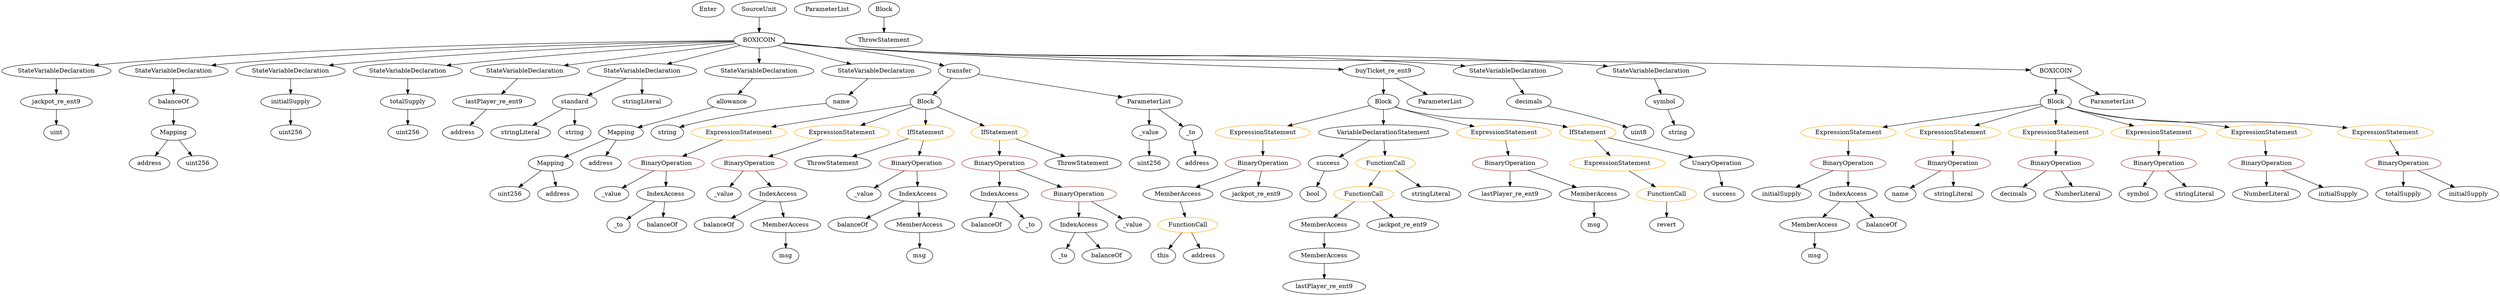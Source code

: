 strict digraph {
	graph [bb="0,0,4852.5,684"];
	node [label="\N"];
	Enter	[height=0.5,
		pos="1326.5,666",
		width=0.83628];
	IndexAccess_Unnamed_3	[color=black,
		height=0.5,
		label=IndexAccess,
		pos="1903.5,234",
		width=1.6402];
	Identifier_balanceOf_3	[color=black,
		height=0.5,
		label=balanceOf,
		pos="1887.5,162",
		width=1.3491];
	IndexAccess_Unnamed_3 -> Identifier_balanceOf_3	[pos="e,1891.4,180.1 1899.5,215.7 1897.8,208.32 1895.8,199.52 1893.9,191.25"];
	Identifier__to_1	[color=black,
		height=0.5,
		label=_to,
		pos="1981.5,162",
		width=0.75];
	IndexAccess_Unnamed_3 -> Identifier__to_1	[pos="e,1965.8,177.02 1921.6,216.76 1932.2,207.17 1945.9,194.91 1957.5,184.52"];
	StateVariableDeclaration_Unnamed_9	[color=black,
		height=0.5,
		label=StateVariableDeclaration,
		pos="101.46,522",
		width=2.8184];
	VariableDeclaration_jackpot_re_ent9	[color=black,
		height=0.5,
		label=jackpot_re_ent9,
		pos="101.46,450",
		width=1.959];
	StateVariableDeclaration_Unnamed_9 -> VariableDeclaration_jackpot_re_ent9	[pos="e,101.46,468.1 101.46,503.7 101.46,496.41 101.46,487.73 101.46,479.54"];
	IndexAccess_Unnamed_2	[color=black,
		height=0.5,
		label=IndexAccess,
		pos="2085.5,162",
		width=1.6402];
	Identifier__to	[color=black,
		height=0.5,
		label=_to,
		pos="2013.5,90",
		width=0.75];
	IndexAccess_Unnamed_2 -> Identifier__to	[pos="e,2028,105.11 2068.4,144.41 2058.8,135.06 2046.6,123.26 2036.2,113.13"];
	Identifier_balanceOf_2	[color=black,
		height=0.5,
		label=balanceOf,
		pos="2107.5,90",
		width=1.3491];
	IndexAccess_Unnamed_2 -> Identifier_balanceOf_2	[pos="e,2102.1,108.1 2090.9,143.7 2093.2,136.24 2096,127.32 2098.7,118.97"];
	BinaryOperation_Unnamed_12	[color=brown,
		height=0.5,
		label=BinaryOperation,
		pos="2417.5,306",
		width=1.9867];
	MemberAccess_Unnamed_6	[color=black,
		height=0.5,
		label=MemberAccess,
		pos="2256.5,234",
		width=1.9174];
	BinaryOperation_Unnamed_12 -> MemberAccess_Unnamed_6	[pos="e,2290.9,249.99 2382.9,289.98 2359,279.6 2327.1,265.7 2301.2,254.47"];
	Identifier_jackpot_re_ent9_1	[color=black,
		height=0.5,
		label=jackpot_re_ent9,
		pos="2414.5,234",
		width=1.959];
	BinaryOperation_Unnamed_12 -> Identifier_jackpot_re_ent9_1	[pos="e,2415.2,252.1 2416.7,287.7 2416.4,280.41 2416,271.73 2415.7,263.54"];
	StateVariableDeclaration_Unnamed_6	[color=black,
		height=0.5,
		label=StateVariableDeclaration,
		pos="322.46,522",
		width=2.8184];
	VariableDeclaration_balanceOf	[color=black,
		height=0.5,
		label=balanceOf,
		pos="322.46,450",
		width=1.3491];
	StateVariableDeclaration_Unnamed_6 -> VariableDeclaration_balanceOf	[pos="e,322.46,468.1 322.46,503.7 322.46,496.41 322.46,487.73 322.46,479.54"];
	StateVariableDeclaration_Unnamed_4	[color=black,
		height=0.5,
		label=StateVariableDeclaration,
		pos="543.46,522",
		width=2.8184];
	VariableDeclaration_initialSupply	[color=black,
		height=0.5,
		label=initialSupply,
		pos="543.46,450",
		width=1.5571];
	StateVariableDeclaration_Unnamed_4 -> VariableDeclaration_initialSupply	[pos="e,543.46,468.1 543.46,503.7 543.46,496.41 543.46,487.73 543.46,479.54"];
	Identifier_lastPlayer_re_ent9_1	[color=black,
		height=0.5,
		label=lastPlayer_re_ent9,
		pos="2915.5,234",
		width=2.1808];
	ElementaryTypeName_string_1	[color=black,
		height=0.5,
		label=string,
		pos="1268.5,378",
		width=0.864];
	BinaryOperation_Unnamed_9	[color=brown,
		height=0.5,
		label=BinaryOperation,
		pos="1418.5,306",
		width=1.9867];
	Identifier__value_2	[color=black,
		height=0.5,
		label=_value,
		pos="1360.5,234",
		width=0.96103];
	BinaryOperation_Unnamed_9 -> Identifier__value_2	[pos="e,1373.6,250.83 1404.4,288.05 1397.3,279.47 1388.5,268.89 1380.7,259.44"];
	IndexAccess_Unnamed_4	[color=black,
		height=0.5,
		label=IndexAccess,
		pos="1472.5,234",
		width=1.6402];
	BinaryOperation_Unnamed_9 -> IndexAccess_Unnamed_4	[pos="e,1459.5,251.79 1431.5,288.05 1437.8,279.89 1445.5,269.91 1452.5,260.82"];
	SourceUnit_Unnamed	[color=black,
		height=0.5,
		label=SourceUnit,
		pos="1427.5,666",
		width=1.46];
	ContractDefinition_BOXICOIN	[color=black,
		height=0.5,
		label=BOXICOIN,
		pos="1427.5,594",
		width=1.5571];
	SourceUnit_Unnamed -> ContractDefinition_BOXICOIN	[pos="e,1427.5,612.1 1427.5,647.7 1427.5,640.41 1427.5,631.73 1427.5,623.54"];
	BinaryOperation_Unnamed_1	[color=brown,
		height=0.5,
		label=BinaryOperation,
		pos="3795.5,306",
		width=1.9867];
	Identifier_name	[color=black,
		height=0.5,
		label=name,
		pos="3696.5,234",
		width=0.83628];
	BinaryOperation_Unnamed_1 -> Identifier_name	[pos="e,3715.2,248.26 3772.3,288.59 3758,278.51 3739.7,265.54 3724.6,254.88"];
	stringLiteral_Unnamed_2	[color=black,
		height=0.5,
		label=stringLiteral,
		pos="3798.5,234",
		width=1.5016];
	BinaryOperation_Unnamed_1 -> stringLiteral_Unnamed_2	[pos="e,3797.7,252.1 3796.2,287.7 3796.5,280.41 3796.9,271.73 3797.2,263.54"];
	ThrowStatement_Unnamed	[color=black,
		height=0.5,
		label=ThrowStatement,
		pos="1580.5,306",
		width=2.0006];
	ExpressionStatement_Unnamed_10	[color=orange,
		height=0.5,
		label=ExpressionStatement,
		pos="2417.5,378",
		width=2.458];
	ExpressionStatement_Unnamed_10 -> BinaryOperation_Unnamed_12	[pos="e,2417.5,324.1 2417.5,359.7 2417.5,352.41 2417.5,343.73 2417.5,335.54"];
	Identifier__value	[color=black,
		height=0.5,
		label=_value,
		pos="1636.5,234",
		width=0.96103];
	Identifier_initialSupply_1	[color=black,
		height=0.5,
		label=initialSupply,
		pos="3456.5,234",
		width=1.5571];
	VariableDeclaration_totalSupply	[color=black,
		height=0.5,
		label=totalSupply,
		pos="764.46,450",
		width=1.4739];
	ElementaryTypeName_uint256_1	[color=black,
		height=0.5,
		label=uint256,
		pos="764.46,378",
		width=1.0442];
	VariableDeclaration_totalSupply -> ElementaryTypeName_uint256_1	[pos="e,764.46,396.1 764.46,431.7 764.46,424.41 764.46,415.73 764.46,407.54"];
	Mapping_Unnamed	[color=black,
		height=0.5,
		label=Mapping,
		pos="322.46,378",
		width=1.2105];
	VariableDeclaration_balanceOf -> Mapping_Unnamed	[pos="e,322.46,396.1 322.46,431.7 322.46,424.41 322.46,415.73 322.46,407.54"];
	IndexAccess_Unnamed_1	[color=black,
		height=0.5,
		label=IndexAccess,
		pos="1748.5,234",
		width=1.6402];
	Identifier_balanceOf_1	[color=black,
		height=0.5,
		label=balanceOf,
		pos="1615.5,162",
		width=1.3491];
	IndexAccess_Unnamed_1 -> Identifier_balanceOf_1	[pos="e,1642.6,177.27 1719.9,217.98 1700.3,207.63 1673.9,193.76 1652.6,182.54"];
	MemberAccess_Unnamed_1	[color=black,
		height=0.5,
		label=MemberAccess,
		pos="1751.5,162",
		width=1.9174];
	IndexAccess_Unnamed_1 -> MemberAccess_Unnamed_1	[pos="e,1750.7,180.1 1749.2,215.7 1749.5,208.41 1749.9,199.73 1750.2,191.54"];
	StateVariableDeclaration_Unnamed_5	[color=black,
		height=0.5,
		label=StateVariableDeclaration,
		pos="764.46,522",
		width=2.8184];
	StateVariableDeclaration_Unnamed_5 -> VariableDeclaration_totalSupply	[pos="e,764.46,468.1 764.46,503.7 764.46,496.41 764.46,487.73 764.46,479.54"];
	ExpressionStatement_Unnamed_4	[color=orange,
		height=0.5,
		label=ExpressionStatement,
		pos="3596.5,378",
		width=2.458];
	BinaryOperation_Unnamed_4	[color=brown,
		height=0.5,
		label=BinaryOperation,
		pos="3589.5,306",
		width=1.9867];
	ExpressionStatement_Unnamed_4 -> BinaryOperation_Unnamed_4	[pos="e,3591.2,324.1 3594.7,359.7 3594,352.41 3593.1,343.73 3592.3,335.54"];
	BinaryOperation_Unnamed	[color=brown,
		height=0.5,
		label=BinaryOperation,
		pos="4404.5,306",
		width=1.9867];
	NumberLiteral_Unnamed	[color=black,
		height=0.5,
		label=NumberLiteral,
		pos="4404.5,234",
		width=1.765];
	BinaryOperation_Unnamed -> NumberLiteral_Unnamed	[pos="e,4404.5,252.1 4404.5,287.7 4404.5,280.41 4404.5,271.73 4404.5,263.54"];
	Identifier_initialSupply	[color=black,
		height=0.5,
		label=initialSupply,
		pos="4542.5,234",
		width=1.5571];
	BinaryOperation_Unnamed -> Identifier_initialSupply	[pos="e,4513.3,249.77 4435.1,289.46 4455.2,279.29 4481.6,265.89 4503.2,254.93"];
	BinaryOperation_Unnamed_2	[color=brown,
		height=0.5,
		label=BinaryOperation,
		pos="3990.5,306",
		width=1.9867];
	Identifier_decimals	[color=black,
		height=0.5,
		label=decimals,
		pos="3913.5,234",
		width=1.1967];
	BinaryOperation_Unnamed_2 -> Identifier_decimals	[pos="e,3930.8,250.75 3972.2,288.41 3962.3,279.41 3949.9,268.15 3939.1,258.29"];
	NumberLiteral_Unnamed_1	[color=black,
		height=0.5,
		label=NumberLiteral,
		pos="4038.5,234",
		width=1.765];
	BinaryOperation_Unnamed_2 -> NumberLiteral_Unnamed_1	[pos="e,4026.9,251.79 4002.1,288.05 4007.6,279.97 4014.4,270.12 4020.6,261.11"];
	ElementaryTypeName_string_2	[color=black,
		height=0.5,
		label=string,
		pos="3207.5,378",
		width=0.864];
	Identifier_this	[color=black,
		height=0.5,
		label=this,
		pos="2265.5,90",
		width=0.75];
	ExpressionStatement_Unnamed_7	[color=orange,
		height=0.5,
		label=ExpressionStatement,
		pos="1406.5,378",
		width=2.458];
	BinaryOperation_Unnamed_10	[color=brown,
		height=0.5,
		label=BinaryOperation,
		pos="1257.5,306",
		width=1.9867];
	ExpressionStatement_Unnamed_7 -> BinaryOperation_Unnamed_10	[pos="e,1290.2,322.38 1372.3,360.94 1350.9,350.89 1323.2,337.87 1300.3,327.14"];
	ExpressionStatement_Unnamed_8	[color=orange,
		height=0.5,
		label=ExpressionStatement,
		pos="3111.5,306",
		width=2.458];
	FunctionCall_Unnamed_2	[color=orange,
		height=0.5,
		label=FunctionCall,
		pos="3226.5,234",
		width=1.6125];
	ExpressionStatement_Unnamed_8 -> FunctionCall_Unnamed_2	[pos="e,3201,250.51 3138.7,288.41 3154.5,278.81 3174.5,266.63 3191.4,256.33"];
	MemberAccess_Unnamed_5	[color=black,
		height=0.5,
		label=MemberAccess,
		pos="3081.5,234",
		width=1.9174];
	Identifier_msg_3	[color=black,
		height=0.5,
		label=msg,
		pos="3081.5,162",
		width=0.75];
	MemberAccess_Unnamed_5 -> Identifier_msg_3	[pos="e,3081.5,180.1 3081.5,215.7 3081.5,208.41 3081.5,199.73 3081.5,191.54"];
	ElementaryTypeName_address_3	[color=black,
		height=0.5,
		label=address,
		pos="2288.5,306",
		width=1.0996];
	Identifier_msg_2	[color=black,
		height=0.5,
		label=msg,
		pos="1479.5,90",
		width=0.75];
	StateVariableDeclaration_Unnamed_8	[color=black,
		height=0.5,
		label=StateVariableDeclaration,
		pos="985.46,522",
		width=2.8184];
	VariableDeclaration_lastPlayer_re_ent9	[color=black,
		height=0.5,
		label=lastPlayer_re_ent9,
		pos="929.46,450",
		width=2.1808];
	StateVariableDeclaration_Unnamed_8 -> VariableDeclaration_lastPlayer_re_ent9	[pos="e,943.15,468.1 971.62,503.7 965.18,495.64 957.38,485.89 950.25,476.98"];
	ExpressionStatement_Unnamed_1	[color=orange,
		height=0.5,
		label=ExpressionStatement,
		pos="3795.5,378",
		width=2.458];
	ExpressionStatement_Unnamed_1 -> BinaryOperation_Unnamed_1	[pos="e,3795.5,324.1 3795.5,359.7 3795.5,352.41 3795.5,343.73 3795.5,335.54"];
	ElementaryTypeName_uint256	[color=black,
		height=0.5,
		label=uint256,
		pos="543.46,378",
		width=1.0442];
	Identifier_msg_1	[color=black,
		height=0.5,
		label=msg,
		pos="1751.5,90",
		width=0.75];
	Identifier__value_1	[color=black,
		height=0.5,
		label=_value,
		pos="2197.5,162",
		width=0.96103];
	ElementaryTypeName_address	[color=black,
		height=0.5,
		label=address,
		pos="275.46,306",
		width=1.0996];
	Mapping_Unnamed -> ElementaryTypeName_address	[pos="e,286.52,323.47 311.32,360.41 305.82,352.22 299.06,342.14 292.89,332.95"];
	ElementaryTypeName_uint256_2	[color=black,
		height=0.5,
		label=uint256,
		pos="370.46,306",
		width=1.0442];
	Mapping_Unnamed -> ElementaryTypeName_uint256_2	[pos="e,359.17,323.47 333.84,360.41 339.46,352.22 346.37,342.14 352.66,332.95"];
	StateVariableDeclaration_Unnamed	[color=black,
		height=0.5,
		label=StateVariableDeclaration,
		pos="1206.5,522",
		width=2.8184];
	VariableDeclaration_standard	[color=black,
		height=0.5,
		label=standard,
		pos="1082.5,450",
		width=1.1828];
	StateVariableDeclaration_Unnamed -> VariableDeclaration_standard	[pos="e,1107,464.88 1177.1,504.41 1159.1,494.25 1135.9,481.18 1117,470.52"];
	stringLiteral_Unnamed_1	[color=black,
		height=0.5,
		label=stringLiteral,
		pos="1206.5,450",
		width=1.5016];
	StateVariableDeclaration_Unnamed -> stringLiteral_Unnamed_1	[pos="e,1206.5,468.1 1206.5,503.7 1206.5,496.41 1206.5,487.73 1206.5,479.54"];
	Parameter__value	[color=black,
		height=0.5,
		label=_value,
		pos="2193.5,378",
		width=0.96103];
	ElementaryTypeName_uint256_4	[color=black,
		height=0.5,
		label=uint256,
		pos="2193.5,306",
		width=1.0442];
	Parameter__value -> ElementaryTypeName_uint256_4	[pos="e,2193.5,324.1 2193.5,359.7 2193.5,352.41 2193.5,343.73 2193.5,335.54"];
	MemberAccess_Unnamed	[color=black,
		height=0.5,
		label=MemberAccess,
		pos="3521.5,162",
		width=1.9174];
	Identifier_msg	[color=black,
		height=0.5,
		label=msg,
		pos="3521.5,90",
		width=0.75];
	MemberAccess_Unnamed -> Identifier_msg	[pos="e,3521.5,108.1 3521.5,143.7 3521.5,136.41 3521.5,127.73 3521.5,119.54"];
	Mapping_Unnamed_2	[color=black,
		height=0.5,
		label=Mapping,
		pos="1027.5,306",
		width=1.2105];
	ElementaryTypeName_uint256_3	[color=black,
		height=0.5,
		label=uint256,
		pos="938.46,234",
		width=1.0442];
	Mapping_Unnamed_2 -> ElementaryTypeName_uint256_3	[pos="e,957.25,249.77 1007.7,289.46 995.48,279.84 979.59,267.34 966.11,256.75"];
	ElementaryTypeName_address_2	[color=black,
		height=0.5,
		label=address,
		pos="1033.5,234",
		width=1.0996];
	Mapping_Unnamed_2 -> ElementaryTypeName_address_2	[pos="e,1032,252.1 1028.9,287.7 1029.6,280.41 1030.3,271.73 1031,263.54"];
	Identifier__value_3	[color=black,
		height=0.5,
		label=_value,
		pos="1132.5,234",
		width=0.96103];
	BinaryOperation_Unnamed_10 -> Identifier__value_3	[pos="e,1155.3,247.78 1229.1,289.12 1210.1,278.47 1185,264.41 1165.1,253.3"];
	IndexAccess_Unnamed_5	[color=black,
		height=0.5,
		label=IndexAccess,
		pos="1244.5,234",
		width=1.6402];
	BinaryOperation_Unnamed_10 -> IndexAccess_Unnamed_5	[pos="e,1247.6,252.1 1254.2,287.7 1252.9,280.32 1251.2,271.52 1249.7,263.25"];
	Identifier_balanceOf_4	[color=black,
		height=0.5,
		label=balanceOf,
		pos="1343.5,162",
		width=1.3491];
	BinaryOperation_Unnamed_7	[color=brown,
		height=0.5,
		label=BinaryOperation,
		pos="1903.5,306",
		width=1.9867];
	BinaryOperation_Unnamed_7 -> IndexAccess_Unnamed_3	[pos="e,1903.5,252.1 1903.5,287.7 1903.5,280.41 1903.5,271.73 1903.5,263.54"];
	BinaryOperation_Unnamed_8	[color=brown,
		height=0.5,
		label=BinaryOperation,
		pos="2085.5,234",
		width=1.9867];
	BinaryOperation_Unnamed_7 -> BinaryOperation_Unnamed_8	[pos="e,2047.4,249.65 1941.6,290.33 1969.3,279.69 2006.9,265.21 2036.8,253.73"];
	Identifier_totalSupply	[color=black,
		height=0.5,
		label=totalSupply,
		pos="4669.5,234",
		width=1.4739];
	ParameterList_Unnamed_3	[color=black,
		height=0.5,
		label=ParameterList,
		pos="1559.5,666",
		width=1.7095];
	IndexAccess_Unnamed_4 -> Identifier_balanceOf_4	[pos="e,1370.1,177.44 1444.5,217.81 1425.6,207.56 1400.5,193.93 1380,182.82"];
	MemberAccess_Unnamed_2	[color=black,
		height=0.5,
		label=MemberAccess,
		pos="1479.5,162",
		width=1.9174];
	IndexAccess_Unnamed_4 -> MemberAccess_Unnamed_2	[pos="e,1477.8,180.1 1474.2,215.7 1474.9,208.41 1475.8,199.73 1476.6,191.54"];
	Identifier_symbol	[color=black,
		height=0.5,
		label=symbol,
		pos="4158.5,234",
		width=1.0581];
	Identifier__to_2	[color=black,
		height=0.5,
		label=_to,
		pos="1134.5,162",
		width=0.75];
	IndexAccess_Unnamed_5 -> Identifier__to_2	[pos="e,1153.6,175.18 1219.8,217.29 1202.9,206.54 1180.5,192.27 1162.8,181.05"];
	Identifier_balanceOf_5	[color=black,
		height=0.5,
		label=balanceOf,
		pos="1228.5,162",
		width=1.3491];
	IndexAccess_Unnamed_5 -> Identifier_balanceOf_5	[pos="e,1232.4,180.1 1240.5,215.7 1238.8,208.32 1236.8,199.52 1234.9,191.25"];
	Block_Unnamed	[color=black,
		height=0.5,
		label=Block,
		pos="3990.5,450",
		width=0.90558];
	Block_Unnamed -> ExpressionStatement_Unnamed_4	[pos="e,3661.6,390.57 3959.5,443.51 3898.3,432.62 3759.9,408.03 3672.8,392.55"];
	Block_Unnamed -> ExpressionStatement_Unnamed_1	[pos="e,3837.9,394.24 3963.8,439.41 3934.2,428.81 3885.9,411.47 3848.6,398.08"];
	ExpressionStatement_Unnamed_2	[color=orange,
		height=0.5,
		label=ExpressionStatement,
		pos="3990.5,378",
		width=2.458];
	Block_Unnamed -> ExpressionStatement_Unnamed_2	[pos="e,3990.5,396.1 3990.5,431.7 3990.5,424.41 3990.5,415.73 3990.5,407.54"];
	ExpressionStatement_Unnamed_3	[color=orange,
		height=0.5,
		label=ExpressionStatement,
		pos="4185.5,378",
		width=2.458];
	Block_Unnamed -> ExpressionStatement_Unnamed_3	[pos="e,4140.1,393.81 4015.5,438.32 4020.8,436.17 4026.3,433.97 4031.5,432 4063.6,419.83 4099.9,407.27 4129.2,397.44"];
	ExpressionStatement_Unnamed	[color=orange,
		height=0.5,
		label=ExpressionStatement,
		pos="4394.5,378",
		width=2.458];
	Block_Unnamed -> ExpressionStatement_Unnamed	[pos="e,4325.5,389.56 4014.8,437.73 4020.2,435.57 4026,433.51 4031.5,432 4140.1,402.18 4171,412.46 4282.5,396 4292.8,394.48 4303.6,392.85 \
4314.4,391.24"];
	ExpressionStatement_Unnamed_5	[color=orange,
		height=0.5,
		label=ExpressionStatement,
		pos="4629.5,378",
		width=2.458];
	Block_Unnamed -> ExpressionStatement_Unnamed_5	[pos="e,4556.8,388.56 4014.8,437.46 4020.2,435.31 4025.9,433.33 4031.5,432 4230.9,384.14 4287.4,416.54 4491.5,396 4509,394.24 4527.7,392.1 \
4545.6,389.94"];
	VariableDeclaration_decimals	[color=black,
		height=0.5,
		label=decimals,
		pos="2962.5,450",
		width=1.1967];
	ElementaryTypeName_uint8	[color=black,
		height=0.5,
		label=uint8,
		pos="3129.5,378",
		width=0.7947];
	VariableDeclaration_decimals -> ElementaryTypeName_uint8	[pos="e,3106.6,389.36 2992.8,436.84 3019,426.26 3057.9,410.41 3091.5,396 3093,395.34 3094.6,394.66 3096.1,393.97"];
	ElementaryTypeName_address_4	[color=black,
		height=0.5,
		label=address,
		pos="867.46,378",
		width=1.0996];
	FunctionCall_Unnamed_3	[color=orange,
		height=0.5,
		label=FunctionCall,
		pos="2308.5,162",
		width=1.6125];
	MemberAccess_Unnamed_6 -> FunctionCall_Unnamed_3	[pos="e,2296,179.79 2269.1,216.05 2275.1,207.89 2282.5,197.91 2289.3,188.82"];
	IndexAccess_Unnamed	[color=black,
		height=0.5,
		label=IndexAccess,
		pos="3589.5,234",
		width=1.6402];
	IndexAccess_Unnamed -> MemberAccess_Unnamed	[pos="e,3537.9,179.96 3573.3,216.41 3565.2,207.99 3555.1,197.58 3545.9,188.2"];
	Identifier_balanceOf	[color=black,
		height=0.5,
		label=balanceOf,
		pos="3657.5,162",
		width=1.3491];
	IndexAccess_Unnamed -> Identifier_balanceOf	[pos="e,3641.5,179.47 3605.6,216.41 3614,207.78 3624.4,197.06 3633.7,187.5"];
	ExpressionStatement_Unnamed_6	[color=orange,
		height=0.5,
		label=ExpressionStatement,
		pos="1601.5,378",
		width=2.458];
	ExpressionStatement_Unnamed_6 -> BinaryOperation_Unnamed_9	[pos="e,1456.7,321.61 1561.3,361.64 1533.6,351.03 1496.5,336.86 1467.1,325.61"];
	VariableDeclaration_allowance	[color=black,
		height=0.5,
		label=allowance,
		pos="1376.5,450",
		width=1.3076];
	Mapping_Unnamed_1	[color=black,
		height=0.5,
		label=Mapping,
		pos="1175.5,378",
		width=1.2105];
	VariableDeclaration_allowance -> Mapping_Unnamed_1	[pos="e,1208.1,390.35 1342.4,437.13 1308.2,425.23 1255.5,406.89 1218.5,394"];
	Mapping_Unnamed_1 -> Mapping_Unnamed_2	[pos="e,1055.4,320.23 1147.6,363.83 1124.4,352.87 1091.2,337.14 1065.5,325.01"];
	ElementaryTypeName_address_1	[color=black,
		height=0.5,
		label=address,
		pos="1128.5,306",
		width=1.0996];
	Mapping_Unnamed_1 -> ElementaryTypeName_address_1	[pos="e,1139.5,323.47 1164.3,360.41 1158.8,352.22 1152.1,342.14 1145.9,332.95"];
	Identifier_revert	[color=black,
		height=0.5,
		label=revert,
		pos="3226.5,162",
		width=0.87786];
	FunctionCall_Unnamed_2 -> Identifier_revert	[pos="e,3226.5,180.1 3226.5,215.7 3226.5,208.41 3226.5,199.73 3226.5,191.54"];
	ElementaryTypeName_uint	[color=black,
		height=0.5,
		label=uint,
		pos="101.46,378",
		width=0.75];
	VariableDeclaration_jackpot_re_ent9 -> ElementaryTypeName_uint	[pos="e,101.46,396.1 101.46,431.7 101.46,424.41 101.46,415.73 101.46,407.54"];
	Block_Unnamed_2	[color=black,
		height=0.5,
		label=Block,
		pos="2643.5,450",
		width=0.90558];
	Block_Unnamed_2 -> ExpressionStatement_Unnamed_10	[pos="e,2464.7,393.64 2615.8,440.42 2581,429.66 2520.6,410.94 2475.5,396.98"];
	VariableDeclarationStatement_Unnamed	[color=black,
		height=0.5,
		label=VariableDeclarationStatement,
		pos="2643.5,378",
		width=3.3174];
	Block_Unnamed_2 -> VariableDeclarationStatement_Unnamed	[pos="e,2643.5,396.1 2643.5,431.7 2643.5,424.41 2643.5,415.73 2643.5,407.54"];
	ExpressionStatement_Unnamed_9	[color=orange,
		height=0.5,
		label=ExpressionStatement,
		pos="2869.5,378",
		width=2.458];
	Block_Unnamed_2 -> ExpressionStatement_Unnamed_9	[pos="e,2815.5,392.71 2668.4,438.11 2673.7,435.97 2679.2,433.83 2684.5,432 2723.9,418.22 2769,405.26 2804.7,395.6"];
	IfStatement_Unnamed_2	[color=orange,
		height=0.5,
		label=IfStatement,
		pos="3029.5,378",
		width=1.4739];
	Block_Unnamed_2 -> IfStatement_Unnamed_2	[pos="e,2990.3,390.45 2667.8,437.66 2673.2,435.5 2679,433.47 2684.5,432 2806.6,399.52 2842.5,420.52 2966.5,396 2970.7,395.16 2975.1,394.19 \
2979.5,393.15"];
	StateVariableDeclaration_Unnamed_7	[color=black,
		height=0.5,
		label=StateVariableDeclaration,
		pos="1427.5,522",
		width=2.8184];
	StateVariableDeclaration_Unnamed_7 -> VariableDeclaration_allowance	[pos="e,1388.6,467.62 1414.9,503.7 1409,495.61 1401.8,485.81 1395.3,476.87"];
	VariableDeclaration_success	[color=black,
		height=0.5,
		label=success,
		pos="2547.5,306",
		width=1.1135];
	VariableDeclarationStatement_Unnamed -> VariableDeclaration_success	[pos="e,2567.9,321.89 2620.2,360.05 2607.2,350.59 2590.9,338.69 2577,328.56"];
	FunctionCall_Unnamed	[color=orange,
		height=0.5,
		label=FunctionCall,
		pos="2663.5,306",
		width=1.6125];
	VariableDeclarationStatement_Unnamed -> FunctionCall_Unnamed	[pos="e,2658.6,324.1 2648.4,359.7 2650.5,352.24 2653.1,343.32 2655.5,334.97"];
	MemberAccess_Unnamed_4	[color=black,
		height=0.5,
		label=MemberAccess,
		pos="2555.5,90",
		width=1.9174];
	Identifier_lastPlayer_re_ent9	[color=black,
		height=0.5,
		label=lastPlayer_re_ent9,
		pos="2555.5,18",
		width=2.1808];
	MemberAccess_Unnamed_4 -> Identifier_lastPlayer_re_ent9	[pos="e,2555.5,36.104 2555.5,71.697 2555.5,64.407 2555.5,55.726 2555.5,47.536"];
	ExpressionStatement_Unnamed_2 -> BinaryOperation_Unnamed_2	[pos="e,3990.5,324.1 3990.5,359.7 3990.5,352.41 3990.5,343.73 3990.5,335.54"];
	Parameter__to	[color=black,
		height=0.5,
		label=_to,
		pos="2278.5,378",
		width=0.75];
	Parameter__to -> ElementaryTypeName_address_3	[pos="e,2286,324.1 2280.9,359.7 2282,352.32 2283.2,343.52 2284.4,335.25"];
	ThrowStatement_Unnamed_2	[color=black,
		height=0.5,
		label=ThrowStatement,
		pos="1671.5,594",
		width=2.0006];
	BinaryOperation_Unnamed_5	[color=brown,
		height=0.5,
		label=BinaryOperation,
		pos="4669.5,306",
		width=1.9867];
	BinaryOperation_Unnamed_5 -> Identifier_totalSupply	[pos="e,4669.5,252.1 4669.5,287.7 4669.5,280.41 4669.5,271.73 4669.5,263.54"];
	Identifier_initialSupply_2	[color=black,
		height=0.5,
		label=initialSupply,
		pos="4796.5,234",
		width=1.5571];
	BinaryOperation_Unnamed_5 -> Identifier_initialSupply_2	[pos="e,4769.1,250.1 4698.3,289.12 4716.3,279.2 4739.6,266.33 4759,255.63"];
	MemberAccess_Unnamed_3	[color=black,
		height=0.5,
		label=MemberAccess,
		pos="2555.5,162",
		width=1.9174];
	MemberAccess_Unnamed_3 -> MemberAccess_Unnamed_4	[pos="e,2555.5,108.1 2555.5,143.7 2555.5,136.41 2555.5,127.73 2555.5,119.54"];
	Identifier_jackpot_re_ent9	[color=black,
		height=0.5,
		label=jackpot_re_ent9,
		pos="2713.5,162",
		width=1.959];
	UnaryOperation_Unnamed	[color=black,
		height=0.5,
		label=UnaryOperation,
		pos="3324.5,306",
		width=1.9452];
	Identifier_success	[color=black,
		height=0.5,
		label=success,
		pos="3342.5,234",
		width=1.1135];
	UnaryOperation_Unnamed -> Identifier_success	[pos="e,3338.1,252.1 3328.9,287.7 3330.8,280.32 3333.1,271.52 3335.2,263.25"];
	BinaryOperation_Unnamed_4 -> Identifier_initialSupply_1	[pos="e,3484.8,249.94 3559.6,289.29 3540.5,279.22 3515.5,266.05 3494.9,255.21"];
	BinaryOperation_Unnamed_4 -> IndexAccess_Unnamed	[pos="e,3589.5,252.1 3589.5,287.7 3589.5,280.41 3589.5,271.73 3589.5,263.54"];
	FunctionCall_Unnamed_3 -> Identifier_this	[pos="e,2275.2,106.83 2298.1,144.05 2293,135.82 2286.8,125.76 2281.2,116.61"];
	ElementaryTypeName_address_5	[color=black,
		height=0.5,
		label=address,
		pos="2350.5,90",
		width=1.0996];
	FunctionCall_Unnamed_3 -> ElementaryTypeName_address_5	[pos="e,2340.4,107.79 2318.6,144.05 2323.4,136.06 2329.3,126.33 2334.6,117.4"];
	stringLiteral_Unnamed	[color=black,
		height=0.5,
		label=stringLiteral,
		pos="979.46,378",
		width=1.5016];
	BinaryOperation_Unnamed_11	[color=brown,
		height=0.5,
		label=BinaryOperation,
		pos="2915.5,306",
		width=1.9867];
	BinaryOperation_Unnamed_11 -> Identifier_lastPlayer_re_ent9_1	[pos="e,2915.5,252.1 2915.5,287.7 2915.5,280.41 2915.5,271.73 2915.5,263.54"];
	BinaryOperation_Unnamed_11 -> MemberAccess_Unnamed_5	[pos="e,3046.2,249.87 2951.1,289.98 2975.9,279.52 3009.2,265.48 3035.9,254.2"];
	ParameterList_Unnamed	[color=black,
		height=0.5,
		label=ParameterList,
		pos="4102.5,450",
		width=1.7095];
	BinaryOperation_Unnamed_6	[color=brown,
		height=0.5,
		label=BinaryOperation,
		pos="1742.5,306",
		width=1.9867];
	BinaryOperation_Unnamed_6 -> Identifier__value	[pos="e,1657.3,248.79 1717.9,288.76 1702.7,278.73 1683.1,265.78 1666.9,255.1"];
	BinaryOperation_Unnamed_6 -> IndexAccess_Unnamed_1	[pos="e,1747,252.1 1743.9,287.7 1744.6,280.41 1745.3,271.73 1746,263.54"];
	BinaryOperation_Unnamed_3	[color=brown,
		height=0.5,
		label=BinaryOperation,
		pos="4185.5,306",
		width=1.9867];
	ExpressionStatement_Unnamed_3 -> BinaryOperation_Unnamed_3	[pos="e,4185.5,324.1 4185.5,359.7 4185.5,352.41 4185.5,343.73 4185.5,335.54"];
	ContractDefinition_BOXICOIN -> StateVariableDeclaration_Unnamed_9	[pos="e,172.97,535.12 1371.3,592.71 1198.2,591.36 657.67,583.67 212.46,540 203.26,539.1 193.65,537.95 184.11,536.67"];
	ContractDefinition_BOXICOIN -> StateVariableDeclaration_Unnamed_6	[pos="e,394.28,535.06 1371.3,591.95 1219.6,588.68 789.31,576.65 433.46,540 424.43,539.07 415.01,537.92 405.65,536.65"];
	ContractDefinition_BOXICOIN -> StateVariableDeclaration_Unnamed_4	[pos="e,615.89,534.98 1372,590.79 1244.9,585.37 922.53,569.67 654.46,540 645.58,539.02 636.31,537.84 627.09,536.57"];
	ContractDefinition_BOXICOIN -> StateVariableDeclaration_Unnamed_5	[pos="e,837.82,534.83 1373.3,588.82 1274.3,580.94 1057.5,562.66 875.46,540 866.89,538.93 857.97,537.73 849.06,536.46"];
	ContractDefinition_BOXICOIN -> StateVariableDeclaration_Unnamed_8	[pos="e,1059.1,534.66 1378,585.17 1303.5,573.38 1161.5,550.88 1070.2,536.43"];
	ContractDefinition_BOXICOIN -> StateVariableDeclaration_Unnamed	[pos="e,1254.7,538.28 1388.5,580.65 1354.4,569.87 1304.6,554.08 1265.6,541.74"];
	ContractDefinition_BOXICOIN -> StateVariableDeclaration_Unnamed_7	[pos="e,1427.5,540.1 1427.5,575.7 1427.5,568.41 1427.5,559.73 1427.5,551.54"];
	StateVariableDeclaration_Unnamed_1	[color=black,
		height=0.5,
		label=StateVariableDeclaration,
		pos="1648.5,522",
		width=2.8184];
	ContractDefinition_BOXICOIN -> StateVariableDeclaration_Unnamed_1	[pos="e,1600.2,538.28 1466.5,580.65 1500.5,569.87 1550.4,554.08 1589.3,541.74"];
	FunctionDefinition_transfer	[color=black,
		height=0.5,
		label=transfer,
		pos="1806.5,522",
		width=1.0719];
	ContractDefinition_BOXICOIN -> FunctionDefinition_transfer	[pos="e,1777.3,534.29 1480.2,587.55 1546.1,580.06 1661.7,564.65 1758.5,540 1761.1,539.34 1763.7,538.59 1766.4,537.79"];
	FunctionDefinition_buyTicket_re_ent9	[color=black,
		height=0.5,
		label=buyTicket_re_ent9,
		pos="2643.5,522",
		width=2.2362];
	ContractDefinition_BOXICOIN -> FunctionDefinition_buyTicket_re_ent9	[pos="e,2564.1,525.54 1479.5,586.85 1511.5,583.26 1553.3,578.87 1590.5,576 1946,548.53 2370.2,532.18 2552.7,525.93"];
	StateVariableDeclaration_Unnamed_3	[color=black,
		height=0.5,
		label=StateVariableDeclaration,
		pos="2874.5,522",
		width=2.8184];
	ContractDefinition_BOXICOIN -> StateVariableDeclaration_Unnamed_3	[pos="e,2795.9,533.72 1479.1,586.64 1511.1,582.95 1553.1,578.53 1590.5,576 2097.5,541.62 2226.7,578.46 2733.5,540 2750.1,538.74 2767.8,\
536.95 2784.8,535.01"];
	StateVariableDeclaration_Unnamed_2	[color=black,
		height=0.5,
		label=StateVariableDeclaration,
		pos="3149.5,522",
		width=2.8184];
	ContractDefinition_BOXICOIN -> StateVariableDeclaration_Unnamed_2	[pos="e,3066.9,532.76 1479.1,586.57 1511.1,582.84 1553.1,578.43 1590.5,576 2208.9,535.82 2366,579.79 2984.5,540 3007.6,538.51 3032.4,536.29 \
3055.6,533.93"];
	FunctionDefinition_BOXICOIN	[color=black,
		height=0.5,
		label=BOXICOIN,
		pos="3990.5,522",
		width=1.5571];
	ContractDefinition_BOXICOIN -> FunctionDefinition_BOXICOIN	[pos="e,3934.5,524.33 1479.1,586.51 1511.1,582.77 1553.1,578.35 1590.5,576 2331,529.48 2517.7,556.63 3259.5,540 3504,534.52 3794.5,527.66 \
3923.3,524.6"];
	ElementaryTypeName_bool	[color=black,
		height=0.5,
		label=bool,
		pos="2530.5,234",
		width=0.76697];
	VariableDeclaration_name	[color=black,
		height=0.5,
		label=name,
		pos="1585.5,450",
		width=0.83628];
	StateVariableDeclaration_Unnamed_1 -> VariableDeclaration_name	[pos="e,1599.3,466.36 1633.2,504.05 1625.3,495.26 1615.5,484.36 1606.8,474.74"];
	VariableDeclaration_success -> ElementaryTypeName_bool	[pos="e,2534.6,252.1 2543.3,287.7 2541.5,280.32 2539.3,271.52 2537.3,263.25"];
	FunctionCall_Unnamed_1	[color=orange,
		height=0.5,
		label=FunctionCall,
		pos="2634.5,234",
		width=1.6125];
	FunctionCall_Unnamed -> FunctionCall_Unnamed_1	[pos="e,2641.5,252.1 2656.3,287.7 2653.2,280.15 2649.4,271.12 2645.9,262.68"];
	stringLiteral_Unnamed_4	[color=black,
		height=0.5,
		label=stringLiteral,
		pos="2764.5,234",
		width=1.5016];
	FunctionCall_Unnamed -> stringLiteral_Unnamed_4	[pos="e,2742,250.58 2686.4,289.12 2700,279.65 2717.6,267.5 2732.6,257.11"];
	Block_Unnamed_3	[color=black,
		height=0.5,
		label=Block,
		pos="1671.5,666",
		width=0.90558];
	Block_Unnamed_3 -> ThrowStatement_Unnamed_2	[pos="e,1671.5,612.1 1671.5,647.7 1671.5,640.41 1671.5,631.73 1671.5,623.54"];
	ElementaryTypeName_string	[color=black,
		height=0.5,
		label=string,
		pos="1082.5,378",
		width=0.864];
	VariableDeclaration_initialSupply -> ElementaryTypeName_uint256	[pos="e,543.46,396.1 543.46,431.7 543.46,424.41 543.46,415.73 543.46,407.54"];
	Block_Unnamed_1	[color=black,
		height=0.5,
		label=Block,
		pos="1761.5,450",
		width=0.90558];
	Block_Unnamed_1 -> ExpressionStatement_Unnamed_7	[pos="e,1468.3,391.19 1730.9,442.97 1675.4,432.03 1556.8,408.65 1479.4,393.38"];
	Block_Unnamed_1 -> ExpressionStatement_Unnamed_6	[pos="e,1637.6,394.8 1736.5,438.06 1712.8,427.72 1676.8,411.94 1647.9,399.3"];
	IfStatement_Unnamed	[color=orange,
		height=0.5,
		label=IfStatement,
		pos="1761.5,378",
		width=1.4739];
	Block_Unnamed_1 -> IfStatement_Unnamed	[pos="e,1761.5,396.1 1761.5,431.7 1761.5,424.41 1761.5,415.73 1761.5,407.54"];
	IfStatement_Unnamed_1	[color=orange,
		height=0.5,
		label=IfStatement,
		pos="1903.5,378",
		width=1.4739];
	Block_Unnamed_1 -> IfStatement_Unnamed_1	[pos="e,1874.2,393.42 1785.2,437.28 1806.7,426.68 1838.8,410.86 1864.2,398.37"];
	IfStatement_Unnamed -> ThrowStatement_Unnamed	[pos="e,1618.4,321.68 1727.4,363.83 1699.7,353.1 1660.1,337.8 1629,325.78"];
	IfStatement_Unnamed -> BinaryOperation_Unnamed_6	[pos="e,1747.1,324.1 1756.8,359.7 1754.7,352.24 1752.3,343.32 1750.1,334.97"];
	FunctionDefinition_transfer -> Block_Unnamed_1	[pos="e,1772.1,467.47 1795.8,504.41 1790.5,496.22 1784.1,486.14 1778.1,476.95"];
	ParameterList_Unnamed_1	[color=black,
		height=0.5,
		label=ParameterList,
		pos="2193.5,450",
		width=1.7095];
	FunctionDefinition_transfer -> ParameterList_Unnamed_1	[pos="e,2142.1,460.3 1842.2,514.54 1907.9,502.64 2049,477.14 2130.9,462.31"];
	BinaryOperation_Unnamed_3 -> Identifier_symbol	[pos="e,4165.1,252.1 4178.8,287.7 4175.9,280.15 4172.4,271.12 4169.1,262.68"];
	stringLiteral_Unnamed_3	[color=black,
		height=0.5,
		label=stringLiteral,
		pos="4268.5,234",
		width=1.5016];
	BinaryOperation_Unnamed_3 -> stringLiteral_Unnamed_3	[pos="e,4249.2,251.23 4205.1,288.41 4215.8,279.45 4229,268.25 4240.7,258.42"];
	VariableDeclaration_lastPlayer_re_ent9 -> ElementaryTypeName_address_4	[pos="e,881.48,394.83 914.45,432.05 906.85,423.47 897.48,412.89 889.11,403.44"];
	VariableDeclaration_name -> ElementaryTypeName_string_1	[pos="e,1292.4,389.9 1556,445.35 1505,438.58 1397.3,422.35 1309.5,396 1307.4,395.37 1305.2,394.67 1303.1,393.92"];
	FunctionDefinition_buyTicket_re_ent9 -> Block_Unnamed_2	[pos="e,2643.5,468.1 2643.5,503.7 2643.5,496.41 2643.5,487.73 2643.5,479.54"];
	ParameterList_Unnamed_2	[color=black,
		height=0.5,
		label=ParameterList,
		pos="2755.5,450",
		width=1.7095];
	FunctionDefinition_buyTicket_re_ent9 -> ParameterList_Unnamed_2	[pos="e,2730.1,466.83 2669.7,504.59 2685,495.06 2704.3,482.95 2720.8,472.65"];
	StateVariableDeclaration_Unnamed_3 -> VariableDeclaration_decimals	[pos="e,2943.2,466.36 2895.8,504.05 2907.4,494.81 2921.9,483.25 2934.5,473.28"];
	ThrowStatement_Unnamed_1	[color=black,
		height=0.5,
		label=ThrowStatement,
		pos="2065.5,306",
		width=2.0006];
	VariableDeclaration_symbol	[color=black,
		height=0.5,
		label=symbol,
		pos="3180.5,450",
		width=1.0581];
	StateVariableDeclaration_Unnamed_2 -> VariableDeclaration_symbol	[pos="e,3172.9,468.1 3157.1,503.7 3160.5,496.07 3164.6,486.92 3168.3,478.4"];
	MemberAccess_Unnamed_2 -> Identifier_msg_2	[pos="e,1479.5,108.1 1479.5,143.7 1479.5,136.41 1479.5,127.73 1479.5,119.54"];
	ExpressionStatement_Unnamed -> BinaryOperation_Unnamed	[pos="e,4402,324.1 4396.9,359.7 4398,352.32 4399.2,343.52 4400.4,335.25"];
	FunctionCall_Unnamed_1 -> MemberAccess_Unnamed_3	[pos="e,2574.2,179.63 2616.1,216.76 2606.2,207.97 2593.8,196.93 2582.7,187.14"];
	FunctionCall_Unnamed_1 -> Identifier_jackpot_re_ent9	[pos="e,2694.7,179.63 2652.8,216.76 2662.7,207.97 2675.2,196.93 2686.2,187.14"];
	IfStatement_Unnamed_1 -> BinaryOperation_Unnamed_7	[pos="e,1903.5,324.1 1903.5,359.7 1903.5,352.41 1903.5,343.73 1903.5,335.54"];
	IfStatement_Unnamed_1 -> ThrowStatement_Unnamed_1	[pos="e,2030.4,322.14 1935.5,363.17 1959.6,352.72 1993.2,338.25 2020.1,326.61"];
	BinaryOperation_Unnamed_8 -> IndexAccess_Unnamed_2	[pos="e,2085.5,180.1 2085.5,215.7 2085.5,208.41 2085.5,199.73 2085.5,191.54"];
	BinaryOperation_Unnamed_8 -> Identifier__value_1	[pos="e,2176.1,176.33 2111.4,216.76 2127.9,206.5 2149.2,193.18 2166.5,182.37"];
	VariableDeclaration_standard -> stringLiteral_Unnamed	[pos="e,1002.3,394.55 1060.6,434.15 1046.4,424.52 1027.7,411.79 1011.8,400.98"];
	VariableDeclaration_standard -> ElementaryTypeName_string	[pos="e,1082.5,396.1 1082.5,431.7 1082.5,424.41 1082.5,415.73 1082.5,407.54"];
	FunctionDefinition_BOXICOIN -> Block_Unnamed	[pos="e,3990.5,468.1 3990.5,503.7 3990.5,496.41 3990.5,487.73 3990.5,479.54"];
	FunctionDefinition_BOXICOIN -> ParameterList_Unnamed	[pos="e,4077.3,466.73 4015.3,505.46 4030.7,495.84 4050.7,483.32 4067.7,472.72"];
	ParameterList_Unnamed_1 -> Parameter__value	[pos="e,2193.5,396.1 2193.5,431.7 2193.5,424.41 2193.5,415.73 2193.5,407.54"];
	ParameterList_Unnamed_1 -> Parameter__to	[pos="e,2262,392.56 2213.2,432.76 2225.1,422.95 2240.4,410.34 2253.2,399.8"];
	VariableDeclaration_symbol -> ElementaryTypeName_string_2	[pos="e,3201,395.79 3187,432.05 3190,424.32 3193.6,414.96 3196.9,406.27"];
	MemberAccess_Unnamed_1 -> Identifier_msg_1	[pos="e,1751.5,108.1 1751.5,143.7 1751.5,136.41 1751.5,127.73 1751.5,119.54"];
	ExpressionStatement_Unnamed_9 -> BinaryOperation_Unnamed_11	[pos="e,2904.2,324.1 2880.8,359.7 2886,351.81 2892.3,342.3 2898,333.55"];
	ExpressionStatement_Unnamed_5 -> BinaryOperation_Unnamed_5	[pos="e,4659.7,324.1 4639.4,359.7 4643.8,351.9 4649.2,342.51 4654.1,333.83"];
	IfStatement_Unnamed_2 -> ExpressionStatement_Unnamed_8	[pos="e,3091.7,323.88 3048.5,360.76 3058.8,351.95 3071.8,340.87 3083.3,331.07"];
	IfStatement_Unnamed_2 -> UnaryOperation_Unnamed	[pos="e,3272,318.24 3069.4,365.77 3076.7,363.79 3084.3,361.79 3091.5,360 3148.5,345.69 3213.9,330.97 3260.8,320.69"];
}
